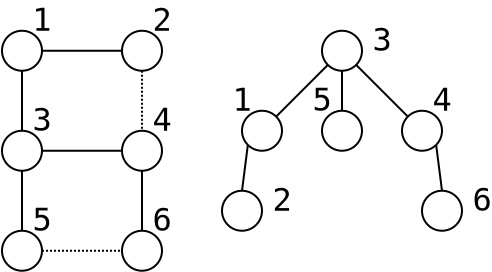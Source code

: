 <?xml version="1.0"?>
<diagram xmlns:dia="http://www.lysator.liu.se/~alla/dia/">
  <diagramdata>
    <attribute name="background">
      <color val="#ffffff"/>
    </attribute>
    <attribute name="paper">
      <composite type="paper">
        <attribute name="name">
          <string>#A4#</string>
        </attribute>
        <attribute name="tmargin">
          <real val="2.82"/>
        </attribute>
        <attribute name="bmargin">
          <real val="2.82"/>
        </attribute>
        <attribute name="lmargin">
          <real val="2.82"/>
        </attribute>
        <attribute name="rmargin">
          <real val="2.82"/>
        </attribute>
        <attribute name="is_portrait">
          <boolean val="true"/>
        </attribute>
        <attribute name="scaling">
          <real val="1"/>
        </attribute>
        <attribute name="fitto">
          <boolean val="false"/>
        </attribute>
      </composite>
    </attribute>
    <attribute name="grid">
      <composite type="grid">
        <attribute name="width_x">
          <real val="1"/>
        </attribute>
        <attribute name="width_y">
          <real val="1"/>
        </attribute>
        <attribute name="visible_x">
          <int val="1"/>
        </attribute>
        <attribute name="visible_y">
          <int val="1"/>
        </attribute>
      </composite>
    </attribute>
    <attribute name="guides">
      <composite type="guides">
        <attribute name="hguides"/>
        <attribute name="vguides"/>
      </composite>
    </attribute>
  </diagramdata>
  <layer name="Background" visible="true">
    <object type="Standard - Ellipse" version="0" id="O0">
      <attribute name="obj_pos">
        <point val="6,5"/>
      </attribute>
      <attribute name="obj_bb">
        <rectangle val="5.95,4.95;8.05,7.05"/>
      </attribute>
      <attribute name="elem_corner">
        <point val="6,5"/>
      </attribute>
      <attribute name="elem_width">
        <real val="2"/>
      </attribute>
      <attribute name="elem_height">
        <real val="2"/>
      </attribute>
    </object>
    <object type="Standard - Ellipse" version="0" id="O1">
      <attribute name="obj_pos">
        <point val="12,5"/>
      </attribute>
      <attribute name="obj_bb">
        <rectangle val="11.95,4.95;14.05,7.05"/>
      </attribute>
      <attribute name="elem_corner">
        <point val="12,5"/>
      </attribute>
      <attribute name="elem_width">
        <real val="2"/>
      </attribute>
      <attribute name="elem_height">
        <real val="2"/>
      </attribute>
    </object>
    <object type="Standard - Ellipse" version="0" id="O2">
      <attribute name="obj_pos">
        <point val="6,10"/>
      </attribute>
      <attribute name="obj_bb">
        <rectangle val="5.95,9.95;8.05,12.05"/>
      </attribute>
      <attribute name="elem_corner">
        <point val="6,10"/>
      </attribute>
      <attribute name="elem_width">
        <real val="2"/>
      </attribute>
      <attribute name="elem_height">
        <real val="2"/>
      </attribute>
    </object>
    <object type="Standard - Ellipse" version="0" id="O3">
      <attribute name="obj_pos">
        <point val="12,10"/>
      </attribute>
      <attribute name="obj_bb">
        <rectangle val="11.95,9.95;14.05,12.05"/>
      </attribute>
      <attribute name="elem_corner">
        <point val="12,10"/>
      </attribute>
      <attribute name="elem_width">
        <real val="2"/>
      </attribute>
      <attribute name="elem_height">
        <real val="2"/>
      </attribute>
    </object>
    <object type="Standard - Ellipse" version="0" id="O4">
      <attribute name="obj_pos">
        <point val="6,15"/>
      </attribute>
      <attribute name="obj_bb">
        <rectangle val="5.95,14.95;8.05,17.05"/>
      </attribute>
      <attribute name="elem_corner">
        <point val="6,15"/>
      </attribute>
      <attribute name="elem_width">
        <real val="2"/>
      </attribute>
      <attribute name="elem_height">
        <real val="2"/>
      </attribute>
    </object>
    <object type="Standard - Ellipse" version="0" id="O5">
      <attribute name="obj_pos">
        <point val="12,15"/>
      </attribute>
      <attribute name="obj_bb">
        <rectangle val="11.95,14.95;14.05,17.05"/>
      </attribute>
      <attribute name="elem_corner">
        <point val="12,15"/>
      </attribute>
      <attribute name="elem_width">
        <real val="2"/>
      </attribute>
      <attribute name="elem_height">
        <real val="2"/>
      </attribute>
    </object>
    <object type="Standard - Line" version="0" id="O6">
      <attribute name="obj_pos">
        <point val="8,6"/>
      </attribute>
      <attribute name="obj_bb">
        <rectangle val="7.95,5.95;12.05,6.05"/>
      </attribute>
      <attribute name="conn_endpoints">
        <point val="8,6"/>
        <point val="12,6"/>
      </attribute>
      <attribute name="numcp">
        <int val="1"/>
      </attribute>
      <connections>
        <connection handle="0" to="O0" connection="4"/>
        <connection handle="1" to="O1" connection="3"/>
      </connections>
    </object>
    <object type="Standard - Line" version="0" id="O7">
      <attribute name="obj_pos">
        <point val="13,7"/>
      </attribute>
      <attribute name="obj_bb">
        <rectangle val="12.95,6.95;13.05,10.05"/>
      </attribute>
      <attribute name="conn_endpoints">
        <point val="13,7"/>
        <point val="13,10"/>
      </attribute>
      <attribute name="numcp">
        <int val="1"/>
      </attribute>
      <attribute name="line_width">
        <real val="0.1"/>
      </attribute>
      <attribute name="line_style">
        <enum val="4"/>
      </attribute>
      <connections>
        <connection handle="0" to="O1" connection="6"/>
        <connection handle="1" to="O3" connection="1"/>
      </connections>
    </object>
    <object type="Standard - Line" version="0" id="O8">
      <attribute name="obj_pos">
        <point val="7,7"/>
      </attribute>
      <attribute name="obj_bb">
        <rectangle val="6.95,6.95;7.05,10.05"/>
      </attribute>
      <attribute name="conn_endpoints">
        <point val="7,7"/>
        <point val="7,10"/>
      </attribute>
      <attribute name="numcp">
        <int val="1"/>
      </attribute>
      <connections>
        <connection handle="0" to="O0" connection="6"/>
        <connection handle="1" to="O2" connection="1"/>
      </connections>
    </object>
    <object type="Standard - Line" version="0" id="O9">
      <attribute name="obj_pos">
        <point val="8,11"/>
      </attribute>
      <attribute name="obj_bb">
        <rectangle val="7.95,10.95;12.05,11.05"/>
      </attribute>
      <attribute name="conn_endpoints">
        <point val="8,11"/>
        <point val="12,11"/>
      </attribute>
      <attribute name="numcp">
        <int val="1"/>
      </attribute>
      <connections>
        <connection handle="0" to="O2" connection="4"/>
        <connection handle="1" to="O3" connection="3"/>
      </connections>
    </object>
    <object type="Standard - Line" version="0" id="O10">
      <attribute name="obj_pos">
        <point val="7,12"/>
      </attribute>
      <attribute name="obj_bb">
        <rectangle val="6.95,11.95;7.05,15.05"/>
      </attribute>
      <attribute name="conn_endpoints">
        <point val="7,12"/>
        <point val="7,15"/>
      </attribute>
      <attribute name="numcp">
        <int val="1"/>
      </attribute>
      <connections>
        <connection handle="0" to="O2" connection="6"/>
        <connection handle="1" to="O4" connection="1"/>
      </connections>
    </object>
    <object type="Standard - Line" version="0" id="O11">
      <attribute name="obj_pos">
        <point val="13,12"/>
      </attribute>
      <attribute name="obj_bb">
        <rectangle val="12.95,11.95;13.05,15.05"/>
      </attribute>
      <attribute name="conn_endpoints">
        <point val="13,12"/>
        <point val="13,15"/>
      </attribute>
      <attribute name="numcp">
        <int val="1"/>
      </attribute>
      <connections>
        <connection handle="0" to="O3" connection="6"/>
        <connection handle="1" to="O5" connection="1"/>
      </connections>
    </object>
    <object type="Standard - Line" version="0" id="O12">
      <attribute name="obj_pos">
        <point val="8,16"/>
      </attribute>
      <attribute name="obj_bb">
        <rectangle val="7.95,15.95;12.05,16.05"/>
      </attribute>
      <attribute name="conn_endpoints">
        <point val="8,16"/>
        <point val="12,16"/>
      </attribute>
      <attribute name="numcp">
        <int val="1"/>
      </attribute>
      <attribute name="line_width">
        <real val="0.1"/>
      </attribute>
      <attribute name="line_style">
        <enum val="4"/>
      </attribute>
      <connections>
        <connection handle="0" to="O4" connection="4"/>
        <connection handle="1" to="O5" connection="3"/>
      </connections>
    </object>
    <object type="Standard - Text" version="0" id="O13">
      <attribute name="obj_pos">
        <point val="8,5"/>
      </attribute>
      <attribute name="obj_bb">
        <rectangle val="7.294,3.513;8.706,5.513"/>
      </attribute>
      <attribute name="text">
        <composite type="text">
          <attribute name="string">
            <string>#1#</string>
          </attribute>
          <attribute name="font">
            <font name="Courier"/>
          </attribute>
          <attribute name="height">
            <real val="2"/>
          </attribute>
          <attribute name="pos">
            <point val="8,5"/>
          </attribute>
          <attribute name="color">
            <color val="#000000"/>
          </attribute>
          <attribute name="alignment">
            <enum val="1"/>
          </attribute>
        </composite>
      </attribute>
    </object>
    <object type="Standard - Text" version="0" id="O14">
      <attribute name="obj_pos">
        <point val="14,5"/>
      </attribute>
      <attribute name="obj_bb">
        <rectangle val="13.294,3.513;14.706,5.513"/>
      </attribute>
      <attribute name="text">
        <composite type="text">
          <attribute name="string">
            <string>#2#</string>
          </attribute>
          <attribute name="font">
            <font name="Courier"/>
          </attribute>
          <attribute name="height">
            <real val="2"/>
          </attribute>
          <attribute name="pos">
            <point val="14,5"/>
          </attribute>
          <attribute name="color">
            <color val="#000000"/>
          </attribute>
          <attribute name="alignment">
            <enum val="1"/>
          </attribute>
        </composite>
      </attribute>
    </object>
    <object type="Standard - Text" version="0" id="O15">
      <attribute name="obj_pos">
        <point val="8,10"/>
      </attribute>
      <attribute name="obj_bb">
        <rectangle val="7.294,8.513;8.706,10.513"/>
      </attribute>
      <attribute name="text">
        <composite type="text">
          <attribute name="string">
            <string>#3#</string>
          </attribute>
          <attribute name="font">
            <font name="Courier"/>
          </attribute>
          <attribute name="height">
            <real val="2"/>
          </attribute>
          <attribute name="pos">
            <point val="8,10"/>
          </attribute>
          <attribute name="color">
            <color val="#000000"/>
          </attribute>
          <attribute name="alignment">
            <enum val="1"/>
          </attribute>
        </composite>
      </attribute>
    </object>
    <object type="Standard - Text" version="0" id="O16">
      <attribute name="obj_pos">
        <point val="14,10"/>
      </attribute>
      <attribute name="obj_bb">
        <rectangle val="13.294,8.513;14.706,10.513"/>
      </attribute>
      <attribute name="text">
        <composite type="text">
          <attribute name="string">
            <string>#4#</string>
          </attribute>
          <attribute name="font">
            <font name="Courier"/>
          </attribute>
          <attribute name="height">
            <real val="2"/>
          </attribute>
          <attribute name="pos">
            <point val="14,10"/>
          </attribute>
          <attribute name="color">
            <color val="#000000"/>
          </attribute>
          <attribute name="alignment">
            <enum val="1"/>
          </attribute>
        </composite>
      </attribute>
    </object>
    <object type="Standard - Text" version="0" id="O17">
      <attribute name="obj_pos">
        <point val="8,15"/>
      </attribute>
      <attribute name="obj_bb">
        <rectangle val="7.294,13.513;8.706,15.513"/>
      </attribute>
      <attribute name="text">
        <composite type="text">
          <attribute name="string">
            <string>#5#</string>
          </attribute>
          <attribute name="font">
            <font name="Courier"/>
          </attribute>
          <attribute name="height">
            <real val="2"/>
          </attribute>
          <attribute name="pos">
            <point val="8,15"/>
          </attribute>
          <attribute name="color">
            <color val="#000000"/>
          </attribute>
          <attribute name="alignment">
            <enum val="1"/>
          </attribute>
        </composite>
      </attribute>
    </object>
    <object type="Standard - Text" version="0" id="O18">
      <attribute name="obj_pos">
        <point val="14,15"/>
      </attribute>
      <attribute name="obj_bb">
        <rectangle val="13.294,13.513;14.706,15.513"/>
      </attribute>
      <attribute name="text">
        <composite type="text">
          <attribute name="string">
            <string>#6#</string>
          </attribute>
          <attribute name="font">
            <font name="Courier"/>
          </attribute>
          <attribute name="height">
            <real val="2"/>
          </attribute>
          <attribute name="pos">
            <point val="14,15"/>
          </attribute>
          <attribute name="color">
            <color val="#000000"/>
          </attribute>
          <attribute name="alignment">
            <enum val="1"/>
          </attribute>
        </composite>
      </attribute>
    </object>
    <object type="Standard - Ellipse" version="0" id="O19">
      <attribute name="obj_pos">
        <point val="22,5"/>
      </attribute>
      <attribute name="obj_bb">
        <rectangle val="21.95,4.95;24.05,7.05"/>
      </attribute>
      <attribute name="elem_corner">
        <point val="22,5"/>
      </attribute>
      <attribute name="elem_width">
        <real val="2"/>
      </attribute>
      <attribute name="elem_height">
        <real val="2"/>
      </attribute>
    </object>
    <object type="Standard - Ellipse" version="0" id="O20">
      <attribute name="obj_pos">
        <point val="18,9"/>
      </attribute>
      <attribute name="obj_bb">
        <rectangle val="17.95,8.95;20.05,11.05"/>
      </attribute>
      <attribute name="elem_corner">
        <point val="18,9"/>
      </attribute>
      <attribute name="elem_width">
        <real val="2"/>
      </attribute>
      <attribute name="elem_height">
        <real val="2"/>
      </attribute>
    </object>
    <object type="Standard - Ellipse" version="0" id="O21">
      <attribute name="obj_pos">
        <point val="22,9"/>
      </attribute>
      <attribute name="obj_bb">
        <rectangle val="21.95,8.95;24.05,11.05"/>
      </attribute>
      <attribute name="elem_corner">
        <point val="22,9"/>
      </attribute>
      <attribute name="elem_width">
        <real val="2"/>
      </attribute>
      <attribute name="elem_height">
        <real val="2"/>
      </attribute>
    </object>
    <object type="Standard - Ellipse" version="0" id="O22">
      <attribute name="obj_pos">
        <point val="26,9"/>
      </attribute>
      <attribute name="obj_bb">
        <rectangle val="25.95,8.95;28.05,11.05"/>
      </attribute>
      <attribute name="elem_corner">
        <point val="26,9"/>
      </attribute>
      <attribute name="elem_width">
        <real val="2"/>
      </attribute>
      <attribute name="elem_height">
        <real val="2"/>
      </attribute>
    </object>
    <object type="Standard - Ellipse" version="0" id="O23">
      <attribute name="obj_pos">
        <point val="17,13"/>
      </attribute>
      <attribute name="obj_bb">
        <rectangle val="16.95,12.95;19.05,15.05"/>
      </attribute>
      <attribute name="elem_corner">
        <point val="17,13"/>
      </attribute>
      <attribute name="elem_width">
        <real val="2"/>
      </attribute>
      <attribute name="elem_height">
        <real val="2"/>
      </attribute>
    </object>
    <object type="Standard - Ellipse" version="0" id="O24">
      <attribute name="obj_pos">
        <point val="27,13"/>
      </attribute>
      <attribute name="obj_bb">
        <rectangle val="26.95,12.95;29.05,15.05"/>
      </attribute>
      <attribute name="elem_corner">
        <point val="27,13"/>
      </attribute>
      <attribute name="elem_width">
        <real val="2"/>
      </attribute>
      <attribute name="elem_height">
        <real val="2"/>
      </attribute>
    </object>
    <object type="Standard - Line" version="0" id="O25">
      <attribute name="obj_pos">
        <point val="23,7"/>
      </attribute>
      <attribute name="obj_bb">
        <rectangle val="22.95,6.95;23.05,9.05"/>
      </attribute>
      <attribute name="conn_endpoints">
        <point val="23,7"/>
        <point val="23,9"/>
      </attribute>
      <attribute name="numcp">
        <int val="1"/>
      </attribute>
      <connections>
        <connection handle="0" to="O19" connection="6"/>
        <connection handle="1" to="O21" connection="1"/>
      </connections>
    </object>
    <object type="Standard - Line" version="0" id="O26">
      <attribute name="obj_pos">
        <point val="23.707,6.707"/>
      </attribute>
      <attribute name="obj_bb">
        <rectangle val="23.657,6.657;26.343,9.343"/>
      </attribute>
      <attribute name="conn_endpoints">
        <point val="23.707,6.707"/>
        <point val="26.293,9.293"/>
      </attribute>
      <attribute name="numcp">
        <int val="1"/>
      </attribute>
      <connections>
        <connection handle="0" to="O19" connection="7"/>
        <connection handle="1" to="O22" connection="0"/>
      </connections>
    </object>
    <object type="Standard - Line" version="0" id="O27">
      <attribute name="obj_pos">
        <point val="19.707,9.293"/>
      </attribute>
      <attribute name="obj_bb">
        <rectangle val="19.657,6.657;22.343,9.343"/>
      </attribute>
      <attribute name="conn_endpoints">
        <point val="19.707,9.293"/>
        <point val="22.293,6.707"/>
      </attribute>
      <attribute name="numcp">
        <int val="1"/>
      </attribute>
      <connections>
        <connection handle="0" to="O20" connection="2"/>
        <connection handle="1" to="O19" connection="5"/>
      </connections>
    </object>
    <object type="Standard - Line" version="0" id="O28">
      <attribute name="obj_pos">
        <point val="18.293,10.707"/>
      </attribute>
      <attribute name="obj_bb">
        <rectangle val="17.95,10.657;18.343,13.05"/>
      </attribute>
      <attribute name="conn_endpoints">
        <point val="18.293,10.707"/>
        <point val="18,13"/>
      </attribute>
      <attribute name="numcp">
        <int val="1"/>
      </attribute>
      <connections>
        <connection handle="0" to="O20" connection="5"/>
        <connection handle="1" to="O23" connection="1"/>
      </connections>
    </object>
    <object type="Standard - Line" version="0" id="O29">
      <attribute name="obj_pos">
        <point val="27.707,10.707"/>
      </attribute>
      <attribute name="obj_bb">
        <rectangle val="27.657,10.657;28.05,13.05"/>
      </attribute>
      <attribute name="conn_endpoints">
        <point val="27.707,10.707"/>
        <point val="28,13"/>
      </attribute>
      <attribute name="numcp">
        <int val="1"/>
      </attribute>
      <connections>
        <connection handle="0" to="O22" connection="7"/>
        <connection handle="1" to="O24" connection="1"/>
      </connections>
    </object>
    <object type="Standard - Text" version="0" id="O30">
      <attribute name="obj_pos">
        <point val="25,6"/>
      </attribute>
      <attribute name="obj_bb">
        <rectangle val="24.294,4.513;25.706,6.513"/>
      </attribute>
      <attribute name="text">
        <composite type="text">
          <attribute name="string">
            <string>#3#</string>
          </attribute>
          <attribute name="font">
            <font name="Courier"/>
          </attribute>
          <attribute name="height">
            <real val="2"/>
          </attribute>
          <attribute name="pos">
            <point val="25,6"/>
          </attribute>
          <attribute name="color">
            <color val="#000000"/>
          </attribute>
          <attribute name="alignment">
            <enum val="1"/>
          </attribute>
        </composite>
      </attribute>
    </object>
    <object type="Standard - Text" version="0" id="O31">
      <attribute name="obj_pos">
        <point val="18,9"/>
      </attribute>
      <attribute name="obj_bb">
        <rectangle val="17.294,7.513;18.706,9.513"/>
      </attribute>
      <attribute name="text">
        <composite type="text">
          <attribute name="string">
            <string>#1#</string>
          </attribute>
          <attribute name="font">
            <font name="Courier"/>
          </attribute>
          <attribute name="height">
            <real val="2"/>
          </attribute>
          <attribute name="pos">
            <point val="18,9"/>
          </attribute>
          <attribute name="color">
            <color val="#000000"/>
          </attribute>
          <attribute name="alignment">
            <enum val="1"/>
          </attribute>
        </composite>
      </attribute>
    </object>
    <object type="Standard - Text" version="0" id="O32">
      <attribute name="obj_pos">
        <point val="20,14"/>
      </attribute>
      <attribute name="obj_bb">
        <rectangle val="19.294,12.513;20.706,14.513"/>
      </attribute>
      <attribute name="text">
        <composite type="text">
          <attribute name="string">
            <string>#2#</string>
          </attribute>
          <attribute name="font">
            <font name="Courier"/>
          </attribute>
          <attribute name="height">
            <real val="2"/>
          </attribute>
          <attribute name="pos">
            <point val="20,14"/>
          </attribute>
          <attribute name="color">
            <color val="#000000"/>
          </attribute>
          <attribute name="alignment">
            <enum val="1"/>
          </attribute>
        </composite>
      </attribute>
    </object>
    <object type="Standard - Text" version="0" id="O33">
      <attribute name="obj_pos">
        <point val="30,14"/>
      </attribute>
      <attribute name="obj_bb">
        <rectangle val="29.294,12.513;30.706,14.513"/>
      </attribute>
      <attribute name="text">
        <composite type="text">
          <attribute name="string">
            <string>#6#</string>
          </attribute>
          <attribute name="font">
            <font name="Courier"/>
          </attribute>
          <attribute name="height">
            <real val="2"/>
          </attribute>
          <attribute name="pos">
            <point val="30,14"/>
          </attribute>
          <attribute name="color">
            <color val="#000000"/>
          </attribute>
          <attribute name="alignment">
            <enum val="1"/>
          </attribute>
        </composite>
      </attribute>
    </object>
    <object type="Standard - Text" version="0" id="O34">
      <attribute name="obj_pos">
        <point val="28,9"/>
      </attribute>
      <attribute name="obj_bb">
        <rectangle val="27.294,7.513;28.706,9.513"/>
      </attribute>
      <attribute name="text">
        <composite type="text">
          <attribute name="string">
            <string>#4#</string>
          </attribute>
          <attribute name="font">
            <font name="Courier"/>
          </attribute>
          <attribute name="height">
            <real val="2"/>
          </attribute>
          <attribute name="pos">
            <point val="28,9"/>
          </attribute>
          <attribute name="color">
            <color val="#000000"/>
          </attribute>
          <attribute name="alignment">
            <enum val="1"/>
          </attribute>
        </composite>
      </attribute>
    </object>
    <object type="Standard - Text" version="0" id="O35">
      <attribute name="obj_pos">
        <point val="22,9"/>
      </attribute>
      <attribute name="obj_bb">
        <rectangle val="21.294,7.513;22.706,9.513"/>
      </attribute>
      <attribute name="text">
        <composite type="text">
          <attribute name="string">
            <string>#5#</string>
          </attribute>
          <attribute name="font">
            <font name="Courier"/>
          </attribute>
          <attribute name="height">
            <real val="2"/>
          </attribute>
          <attribute name="pos">
            <point val="22,9"/>
          </attribute>
          <attribute name="color">
            <color val="#000000"/>
          </attribute>
          <attribute name="alignment">
            <enum val="1"/>
          </attribute>
        </composite>
      </attribute>
    </object>
  </layer>
</diagram>
